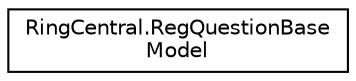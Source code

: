digraph "Graphical Class Hierarchy"
{
 // LATEX_PDF_SIZE
  edge [fontname="Helvetica",fontsize="10",labelfontname="Helvetica",labelfontsize="10"];
  node [fontname="Helvetica",fontsize="10",shape=record];
  rankdir="LR";
  Node0 [label="RingCentral.RegQuestionBase\lModel",height=0.2,width=0.4,color="black", fillcolor="white", style="filled",URL="$classRingCentral_1_1RegQuestionBaseModel.html",tooltip=" "];
}
